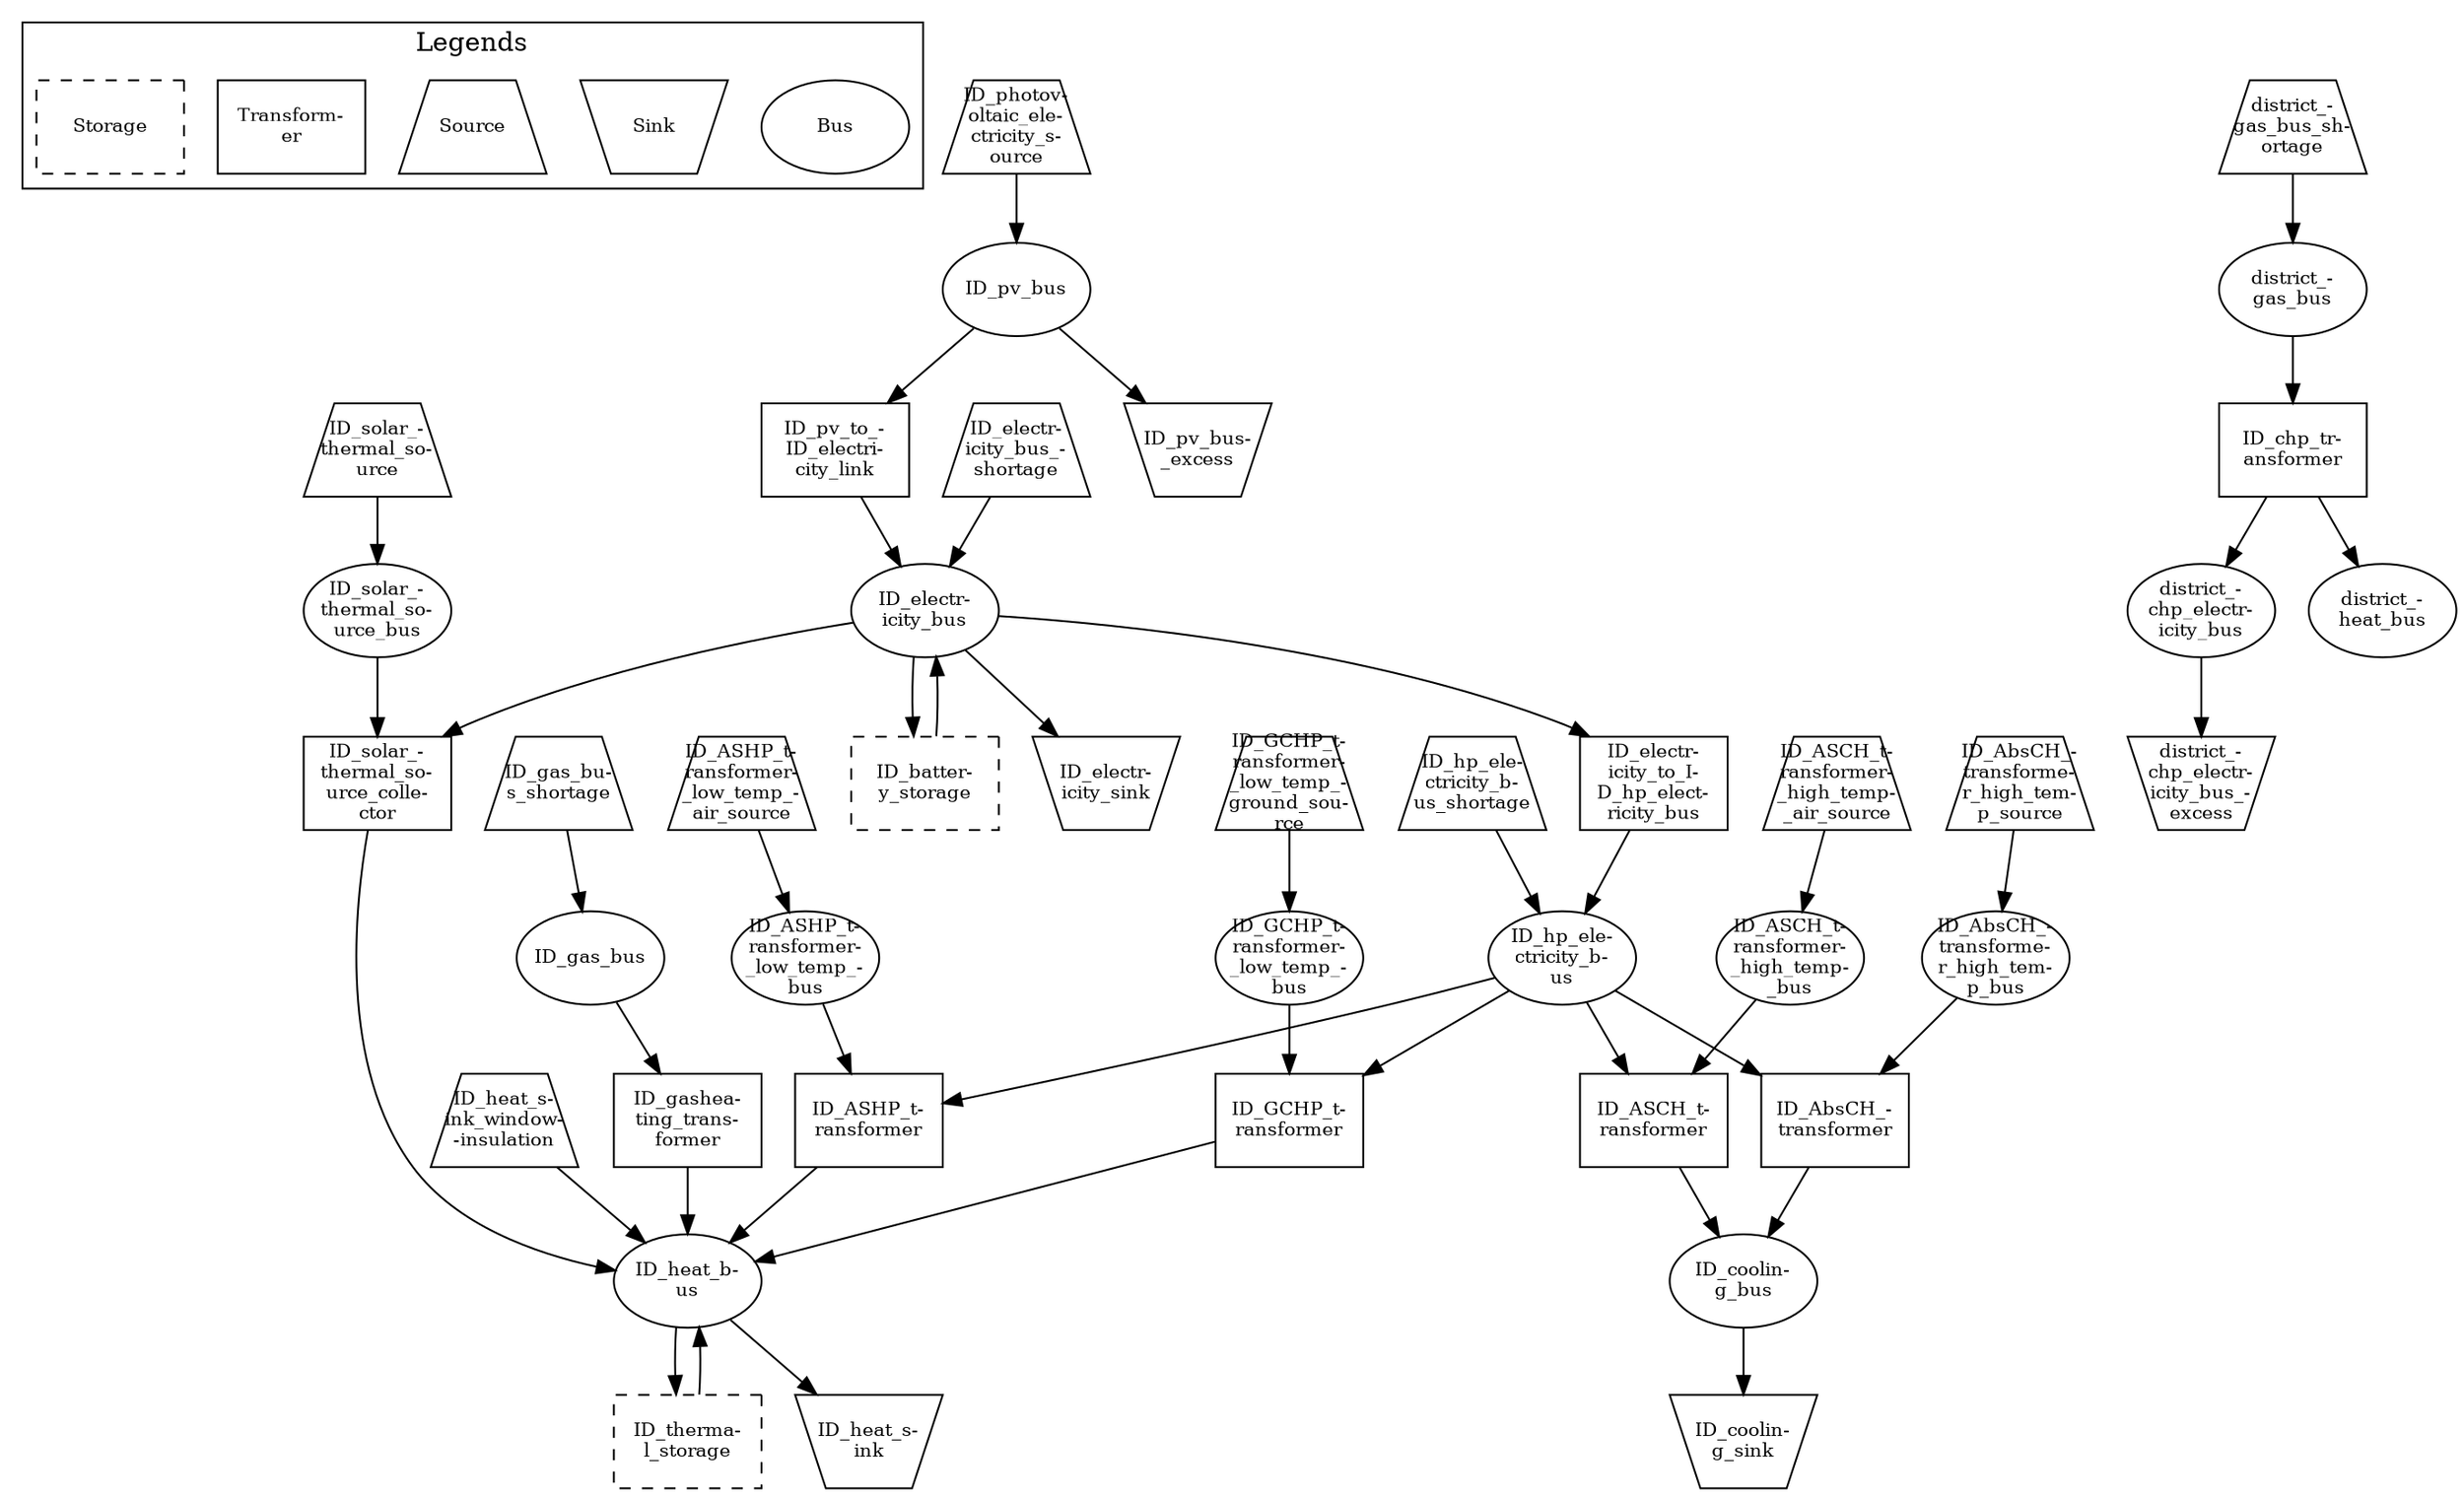 digraph {
	subgraph cluster_1 {
		color=black
		label=Legends
		Bus [fixedsize=shape fontsize=10 height=0.7 shape=ellipse style="" width=1.1]
		Sink [fixedsize=shape fontsize=10 height=0.7 shape=invtrapezium style="" width=1.1]
		Source [fixedsize=shape fontsize=10 height=0.7 shape=trapezium style="" width=1.1]
		"Transform-
er" [fixedsize=shape fontsize=10 height=0.7 shape=rectangle style="" width=1.1]
		Storage [fixedsize=shape fontsize=10 height=0.7 shape=rectangle style=dashed width=1.1]
	}
	"ID_electr-
icity_bus" [fixedsize=shape fontsize=10 height=0.7 shape=ellipse style="" width=1.1]
	"ID_electr-
icity_bus_-
shortage" [fixedsize=shape fontsize=10 height=0.7 shape=trapezium style="" width=1.1]
	"ID_heat_b-
us" [fixedsize=shape fontsize=10 height=0.7 shape=ellipse style="" width=1.1]
	ID_gas_bus [fixedsize=shape fontsize=10 height=0.7 shape=ellipse style="" width=1.1]
	"ID_gas_bu-
s_shortage" [fixedsize=shape fontsize=10 height=0.7 shape=trapezium style="" width=1.1]
	"ID_coolin-
g_bus" [fixedsize=shape fontsize=10 height=0.7 shape=ellipse style="" width=1.1]
	ID_pv_bus [fixedsize=shape fontsize=10 height=0.7 shape=ellipse style="" width=1.1]
	"ID_pv_bus-
_excess" [fixedsize=shape fontsize=10 height=0.7 shape=invtrapezium style="" width=1.1]
	"ID_hp_ele-
ctricity_b-
us" [fixedsize=shape fontsize=10 height=0.7 shape=ellipse style="" width=1.1]
	"ID_hp_ele-
ctricity_b-
us_shortage" [fixedsize=shape fontsize=10 height=0.7 shape=trapezium style="" width=1.1]
	"district_-
chp_electr-
icity_bus" [fixedsize=shape fontsize=10 height=0.7 shape=ellipse style="" width=1.1]
	"district_-
chp_electr-
icity_bus_-
excess" [fixedsize=shape fontsize=10 height=0.7 shape=invtrapezium style="" width=1.1]
	"district_-
gas_bus" [fixedsize=shape fontsize=10 height=0.7 shape=ellipse style="" width=1.1]
	"district_-
gas_bus_sh-
ortage" [fixedsize=shape fontsize=10 height=0.7 shape=trapezium style="" width=1.1]
	"district_-
heat_bus" [fixedsize=shape fontsize=10 height=0.7 shape=ellipse style="" width=1.1]
	"ID_pv_to_-
ID_electri-
city_link" [fixedsize=shape fontsize=10 height=0.7 shape=rectangle style="" width=1.1]
	"ID_electr-
icity_to_I-
D_hp_elect-
ricity_bus" [fixedsize=shape fontsize=10 height=0.7 shape=rectangle style="" width=1.1]
	"ID_batter-
y_storage" [fixedsize=shape fontsize=10 height=0.7 shape=rectangle style=dashed width=1.1]
	"ID_therma-
l_storage" [fixedsize=shape fontsize=10 height=0.7 shape=rectangle style=dashed width=1.1]
	"ID_electr-
icity_sink" [fixedsize=shape fontsize=10 height=0.7 shape=invtrapezium style="" width=1.1]
	"ID_heat_s-
ink" [fixedsize=shape fontsize=10 height=0.7 shape=invtrapezium style="" width=1.1]
	"ID_heat_s-
ink_window-
-insulation" [fixedsize=shape fontsize=10 height=0.7 shape=trapezium style="" width=1.1]
	"ID_coolin-
g_sink" [fixedsize=shape fontsize=10 height=0.7 shape=invtrapezium style="" width=1.1]
	"ID_photov-
oltaic_ele-
ctricity_s-
ource" [fixedsize=shape fontsize=10 height=0.7 shape=trapezium style="" width=1.1]
	"ID_solar_-
thermal_so-
urce_bus" [fixedsize=shape fontsize=10 height=0.7 shape=ellipse style="" width=1.1]
	"ID_solar_-
thermal_so-
urce" [fixedsize=shape fontsize=10 height=0.7 shape=trapezium style="" width=1.1]
	"ID_solar_-
thermal_so-
urce_colle-
ctor" [fixedsize=shape fontsize=10 height=0.7 shape=rectangle style="" width=1.1]
	"ID_gashea-
ting_trans-
former" [fixedsize=shape fontsize=10 height=0.7 shape=rectangle style="" width=1.1]
	"ID_GCHP_t-
ransformer-
_low_temp_-
bus" [fixedsize=shape fontsize=10 height=0.7 shape=ellipse style="" width=1.1]
	"ID_GCHP_t-
ransformer-
_low_temp_-
ground_sou-
rce" [fixedsize=shape fontsize=10 height=0.7 shape=trapezium style="" width=1.1]
	"ID_GCHP_t-
ransformer" [fixedsize=shape fontsize=10 height=0.7 shape=rectangle style="" width=1.1]
	"ID_ASCH_t-
ransformer-
_high_temp-
_bus" [fixedsize=shape fontsize=10 height=0.7 shape=ellipse style="" width=1.1]
	"ID_ASCH_t-
ransformer-
_high_temp-
_air_source" [fixedsize=shape fontsize=10 height=0.7 shape=trapezium style="" width=1.1]
	"ID_ASCH_t-
ransformer" [fixedsize=shape fontsize=10 height=0.7 shape=rectangle style="" width=1.1]
	"ID_AbsCH_-
transforme-
r_high_tem-
p_bus" [fixedsize=shape fontsize=10 height=0.7 shape=ellipse style="" width=1.1]
	"ID_AbsCH_-
transforme-
r_high_tem-
p_source" [fixedsize=shape fontsize=10 height=0.7 shape=trapezium style="" width=1.1]
	"ID_AbsCH_-
transformer" [fixedsize=shape fontsize=10 height=0.7 shape=rectangle style="" width=1.1]
	"ID_ASHP_t-
ransformer-
_low_temp_-
bus" [fixedsize=shape fontsize=10 height=0.7 shape=ellipse style="" width=1.1]
	"ID_ASHP_t-
ransformer-
_low_temp_-
air_source" [fixedsize=shape fontsize=10 height=0.7 shape=trapezium style="" width=1.1]
	"ID_ASHP_t-
ransformer" [fixedsize=shape fontsize=10 height=0.7 shape=rectangle style="" width=1.1]
	"ID_chp_tr-
ansformer" [fixedsize=shape fontsize=10 height=0.7 shape=rectangle style="" width=1.1]
	"ID_pv_to_-
ID_electri-
city_link" -> "ID_electr-
icity_bus"
	"ID_batter-
y_storage" -> "ID_electr-
icity_bus"
	"ID_electr-
icity_bus_-
shortage" -> "ID_electr-
icity_bus"
	"ID_electr-
icity_bus" -> "ID_electr-
icity_sink"
	"ID_electr-
icity_bus" -> "ID_batter-
y_storage"
	"ID_electr-
icity_bus" -> "ID_electr-
icity_to_I-
D_hp_elect-
ricity_bus"
	"ID_electr-
icity_bus" -> "ID_solar_-
thermal_so-
urce_colle-
ctor"
	"ID_gashea-
ting_trans-
former" -> "ID_heat_b-
us"
	"ID_solar_-
thermal_so-
urce_colle-
ctor" -> "ID_heat_b-
us"
	"ID_GCHP_t-
ransformer" -> "ID_heat_b-
us"
	"ID_heat_s-
ink_window-
-insulation" -> "ID_heat_b-
us"
	"ID_ASHP_t-
ransformer" -> "ID_heat_b-
us"
	"ID_therma-
l_storage" -> "ID_heat_b-
us"
	"ID_heat_b-
us" -> "ID_heat_s-
ink"
	"ID_heat_b-
us" -> "ID_therma-
l_storage"
	"ID_gas_bu-
s_shortage" -> ID_gas_bus
	ID_gas_bus -> "ID_gashea-
ting_trans-
former"
	"ID_AbsCH_-
transformer" -> "ID_coolin-
g_bus"
	"ID_ASCH_t-
ransformer" -> "ID_coolin-
g_bus"
	"ID_coolin-
g_bus" -> "ID_coolin-
g_sink"
	"ID_photov-
oltaic_ele-
ctricity_s-
ource" -> ID_pv_bus
	ID_pv_bus -> "ID_pv_bus-
_excess"
	ID_pv_bus -> "ID_pv_to_-
ID_electri-
city_link"
	"ID_hp_ele-
ctricity_b-
us_shortage" -> "ID_hp_ele-
ctricity_b-
us"
	"ID_electr-
icity_to_I-
D_hp_elect-
ricity_bus" -> "ID_hp_ele-
ctricity_b-
us"
	"ID_hp_ele-
ctricity_b-
us" -> "ID_GCHP_t-
ransformer"
	"ID_hp_ele-
ctricity_b-
us" -> "ID_ASCH_t-
ransformer"
	"ID_hp_ele-
ctricity_b-
us" -> "ID_AbsCH_-
transformer"
	"ID_hp_ele-
ctricity_b-
us" -> "ID_ASHP_t-
ransformer"
	"ID_chp_tr-
ansformer" -> "district_-
chp_electr-
icity_bus"
	"district_-
chp_electr-
icity_bus" -> "district_-
chp_electr-
icity_bus_-
excess"
	"district_-
gas_bus_sh-
ortage" -> "district_-
gas_bus"
	"district_-
gas_bus" -> "ID_chp_tr-
ansformer"
	"ID_chp_tr-
ansformer" -> "district_-
heat_bus"
	"ID_solar_-
thermal_so-
urce" -> "ID_solar_-
thermal_so-
urce_bus"
	"ID_solar_-
thermal_so-
urce_bus" -> "ID_solar_-
thermal_so-
urce_colle-
ctor"
	"ID_GCHP_t-
ransformer-
_low_temp_-
ground_sou-
rce" -> "ID_GCHP_t-
ransformer-
_low_temp_-
bus"
	"ID_GCHP_t-
ransformer-
_low_temp_-
bus" -> "ID_GCHP_t-
ransformer"
	"ID_ASCH_t-
ransformer-
_high_temp-
_air_source" -> "ID_ASCH_t-
ransformer-
_high_temp-
_bus"
	"ID_ASCH_t-
ransformer-
_high_temp-
_bus" -> "ID_ASCH_t-
ransformer"
	"ID_AbsCH_-
transforme-
r_high_tem-
p_source" -> "ID_AbsCH_-
transforme-
r_high_tem-
p_bus"
	"ID_AbsCH_-
transforme-
r_high_tem-
p_bus" -> "ID_AbsCH_-
transformer"
	"ID_ASHP_t-
ransformer-
_low_temp_-
air_source" -> "ID_ASHP_t-
ransformer-
_low_temp_-
bus"
	"ID_ASHP_t-
ransformer-
_low_temp_-
bus" -> "ID_ASHP_t-
ransformer"
}
